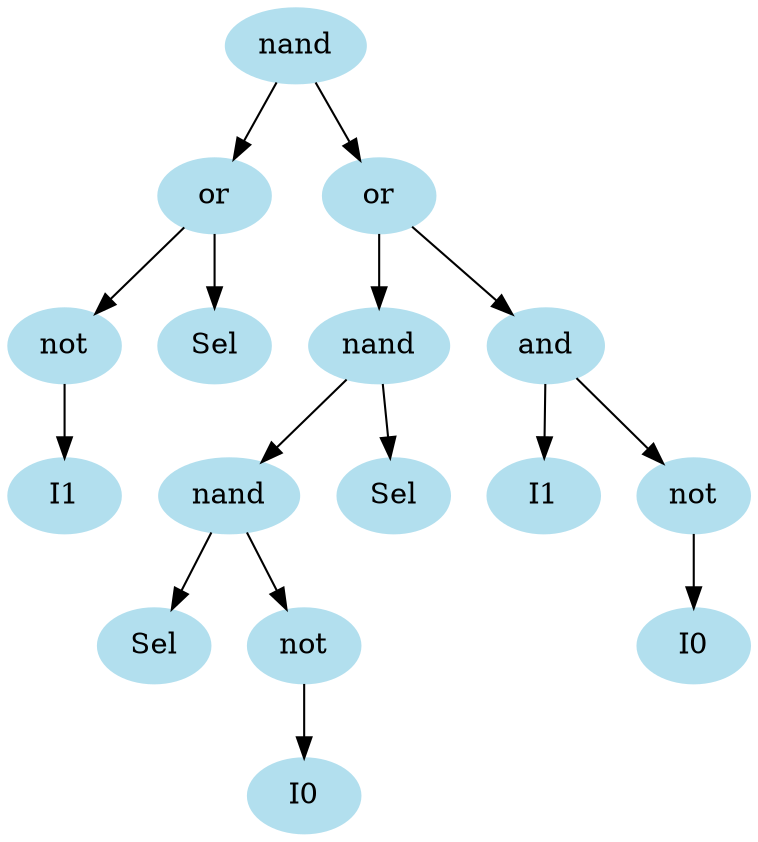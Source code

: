 digraph unix {
	node [color=lightblue2 style=filled]
	size="6,6"
	gate_0 [label=nand]
	gate_1 [label=or]
	gate_2 [label=not]
	ins_0 [label=I1]
	ins_1 [label=Sel]
	gate_3 [label=or]
	gate_4 [label=nand]
	gate_5 [label=nand]
	ins_2 [label=Sel]
	gate_6 [label=not]
	ins_3 [label=I0]
	ins_4 [label=Sel]
	gate_7 [label=and]
	ins_5 [label=I1]
	gate_8 [label=not]
	ins_6 [label=I0]
	gate_0 -> gate_1
	gate_0 -> gate_3
	gate_1 -> gate_2
	gate_1 -> ins_1
	gate_2 -> ins_0
	gate_3 -> gate_4
	gate_3 -> gate_7
	gate_4 -> gate_5
	gate_4 -> ins_4
	gate_5 -> ins_2
	gate_5 -> gate_6
	gate_6 -> ins_3
	gate_7 -> ins_5
	gate_7 -> gate_8
	gate_8 -> ins_6
}
